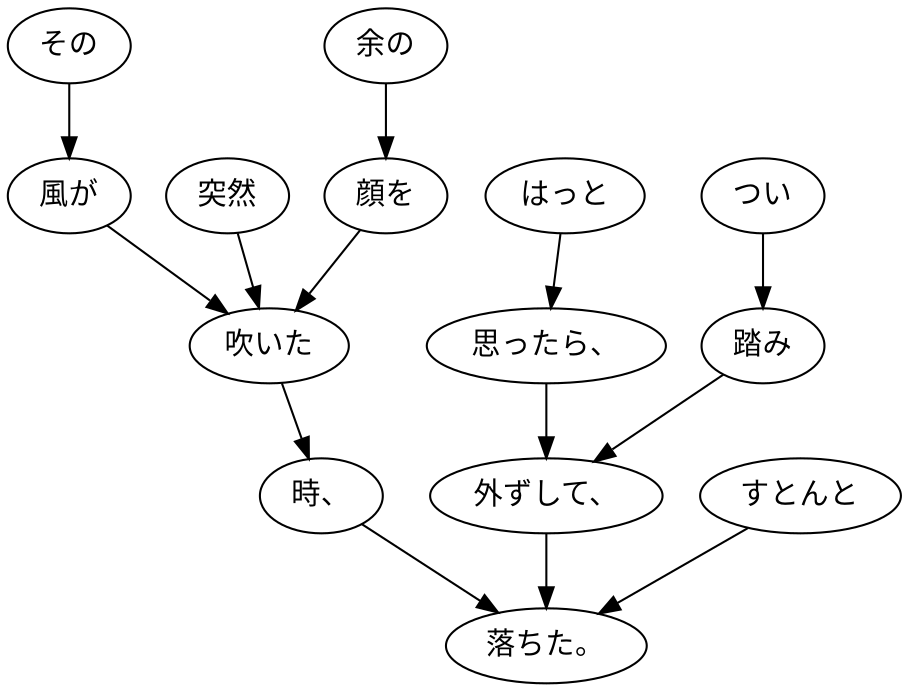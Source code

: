 digraph graph4163 {
	node0 [label="その"];
	node1 [label="風が"];
	node2 [label="突然"];
	node3 [label="余の"];
	node4 [label="顔を"];
	node5 [label="吹いた"];
	node6 [label="時、"];
	node7 [label="はっと"];
	node8 [label="思ったら、"];
	node9 [label="つい"];
	node10 [label="踏み"];
	node11 [label="外ずして、"];
	node12 [label="すとんと"];
	node13 [label="落ちた。"];
	node0 -> node1;
	node1 -> node5;
	node2 -> node5;
	node3 -> node4;
	node4 -> node5;
	node5 -> node6;
	node6 -> node13;
	node7 -> node8;
	node8 -> node11;
	node9 -> node10;
	node10 -> node11;
	node11 -> node13;
	node12 -> node13;
}
